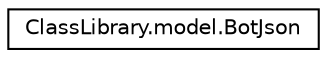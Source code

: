 digraph "Graphical Class Hierarchy"
{
  edge [fontname="Helvetica",fontsize="10",labelfontname="Helvetica",labelfontsize="10"];
  node [fontname="Helvetica",fontsize="10",shape=record];
  rankdir="LR";
  Node0 [label="ClassLibrary.model.BotJson",height=0.2,width=0.4,color="black", fillcolor="white", style="filled",URL="$class_class_library_1_1model_1_1_bot_json.html"];
}
